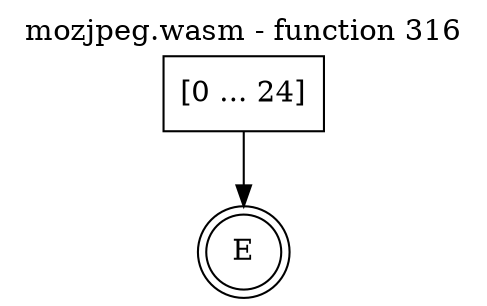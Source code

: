 digraph finite_state_machine {
    label = "mozjpeg.wasm - function 316"
    labelloc =  t
    labelfontsize = 16
    labelfontcolor = black
    labelfontname = "Helvetica"
    node [shape = doublecircle]; E ;
    node [shape = box];
    node [shape=box, color=black, style=solid] 0[label="[0 ... 24]"]
    0 -> E;
}
